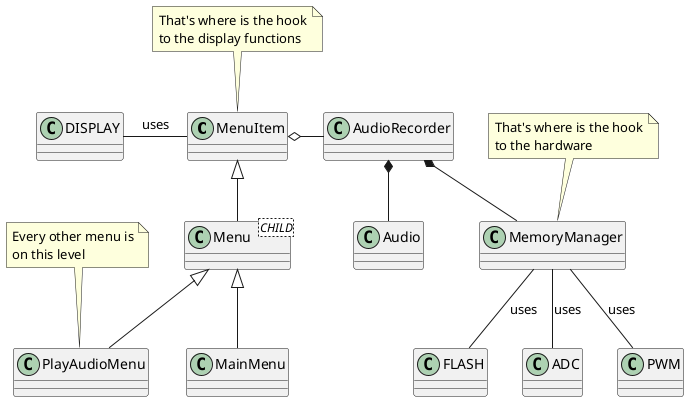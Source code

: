 @startuml


class MenuItem
note top of MenuItem
That's where is the hook
to the display functions
endnote
class Menu <CHILD>
class AudioRecorder
class Audio
class MemoryManager

note top of MemoryManager
That's where is the hook
to the hardware
endnote

MenuItem <|-- Menu
Menu <|-- MainMenu
Menu <|-- PlayAudioMenu
note top of PlayAudioMenu
 Every other menu is
 on this level
endnote
MenuItem --left- DISPLAY : uses
MenuItem o--right- AudioRecorder
AudioRecorder *-down- MemoryManager
AudioRecorder *-down- Audio
MemoryManager -- FLASH : uses
MemoryManager -- ADC : uses
MemoryManager -- PWM : uses

@enduml
